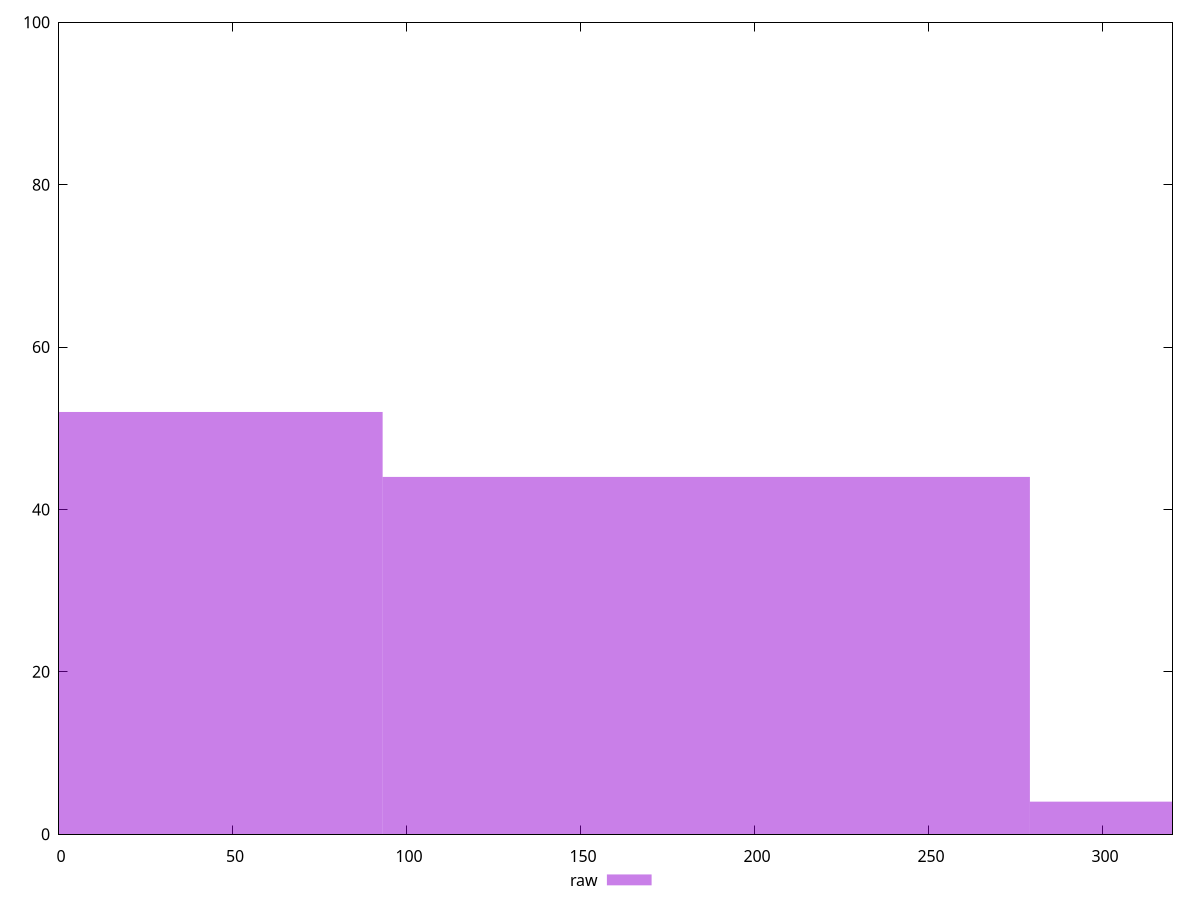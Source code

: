 reset

$raw <<EOF
186.01434281066923 44
0 52
372.02868562133847 4
EOF

set key outside below
set boxwidth 186.01434281066923
set xrange [0:320]
set yrange [0:100]
set style fill transparent solid 0.5 noborder
set terminal svg size 640, 490 enhanced background rgb 'white'
set output "report_00007_2020-12-11T15:55:29.892Z/uses-http2/samples/pages+cached+noexternal/raw/histogram.svg"

plot $raw title "raw" with boxes

reset
